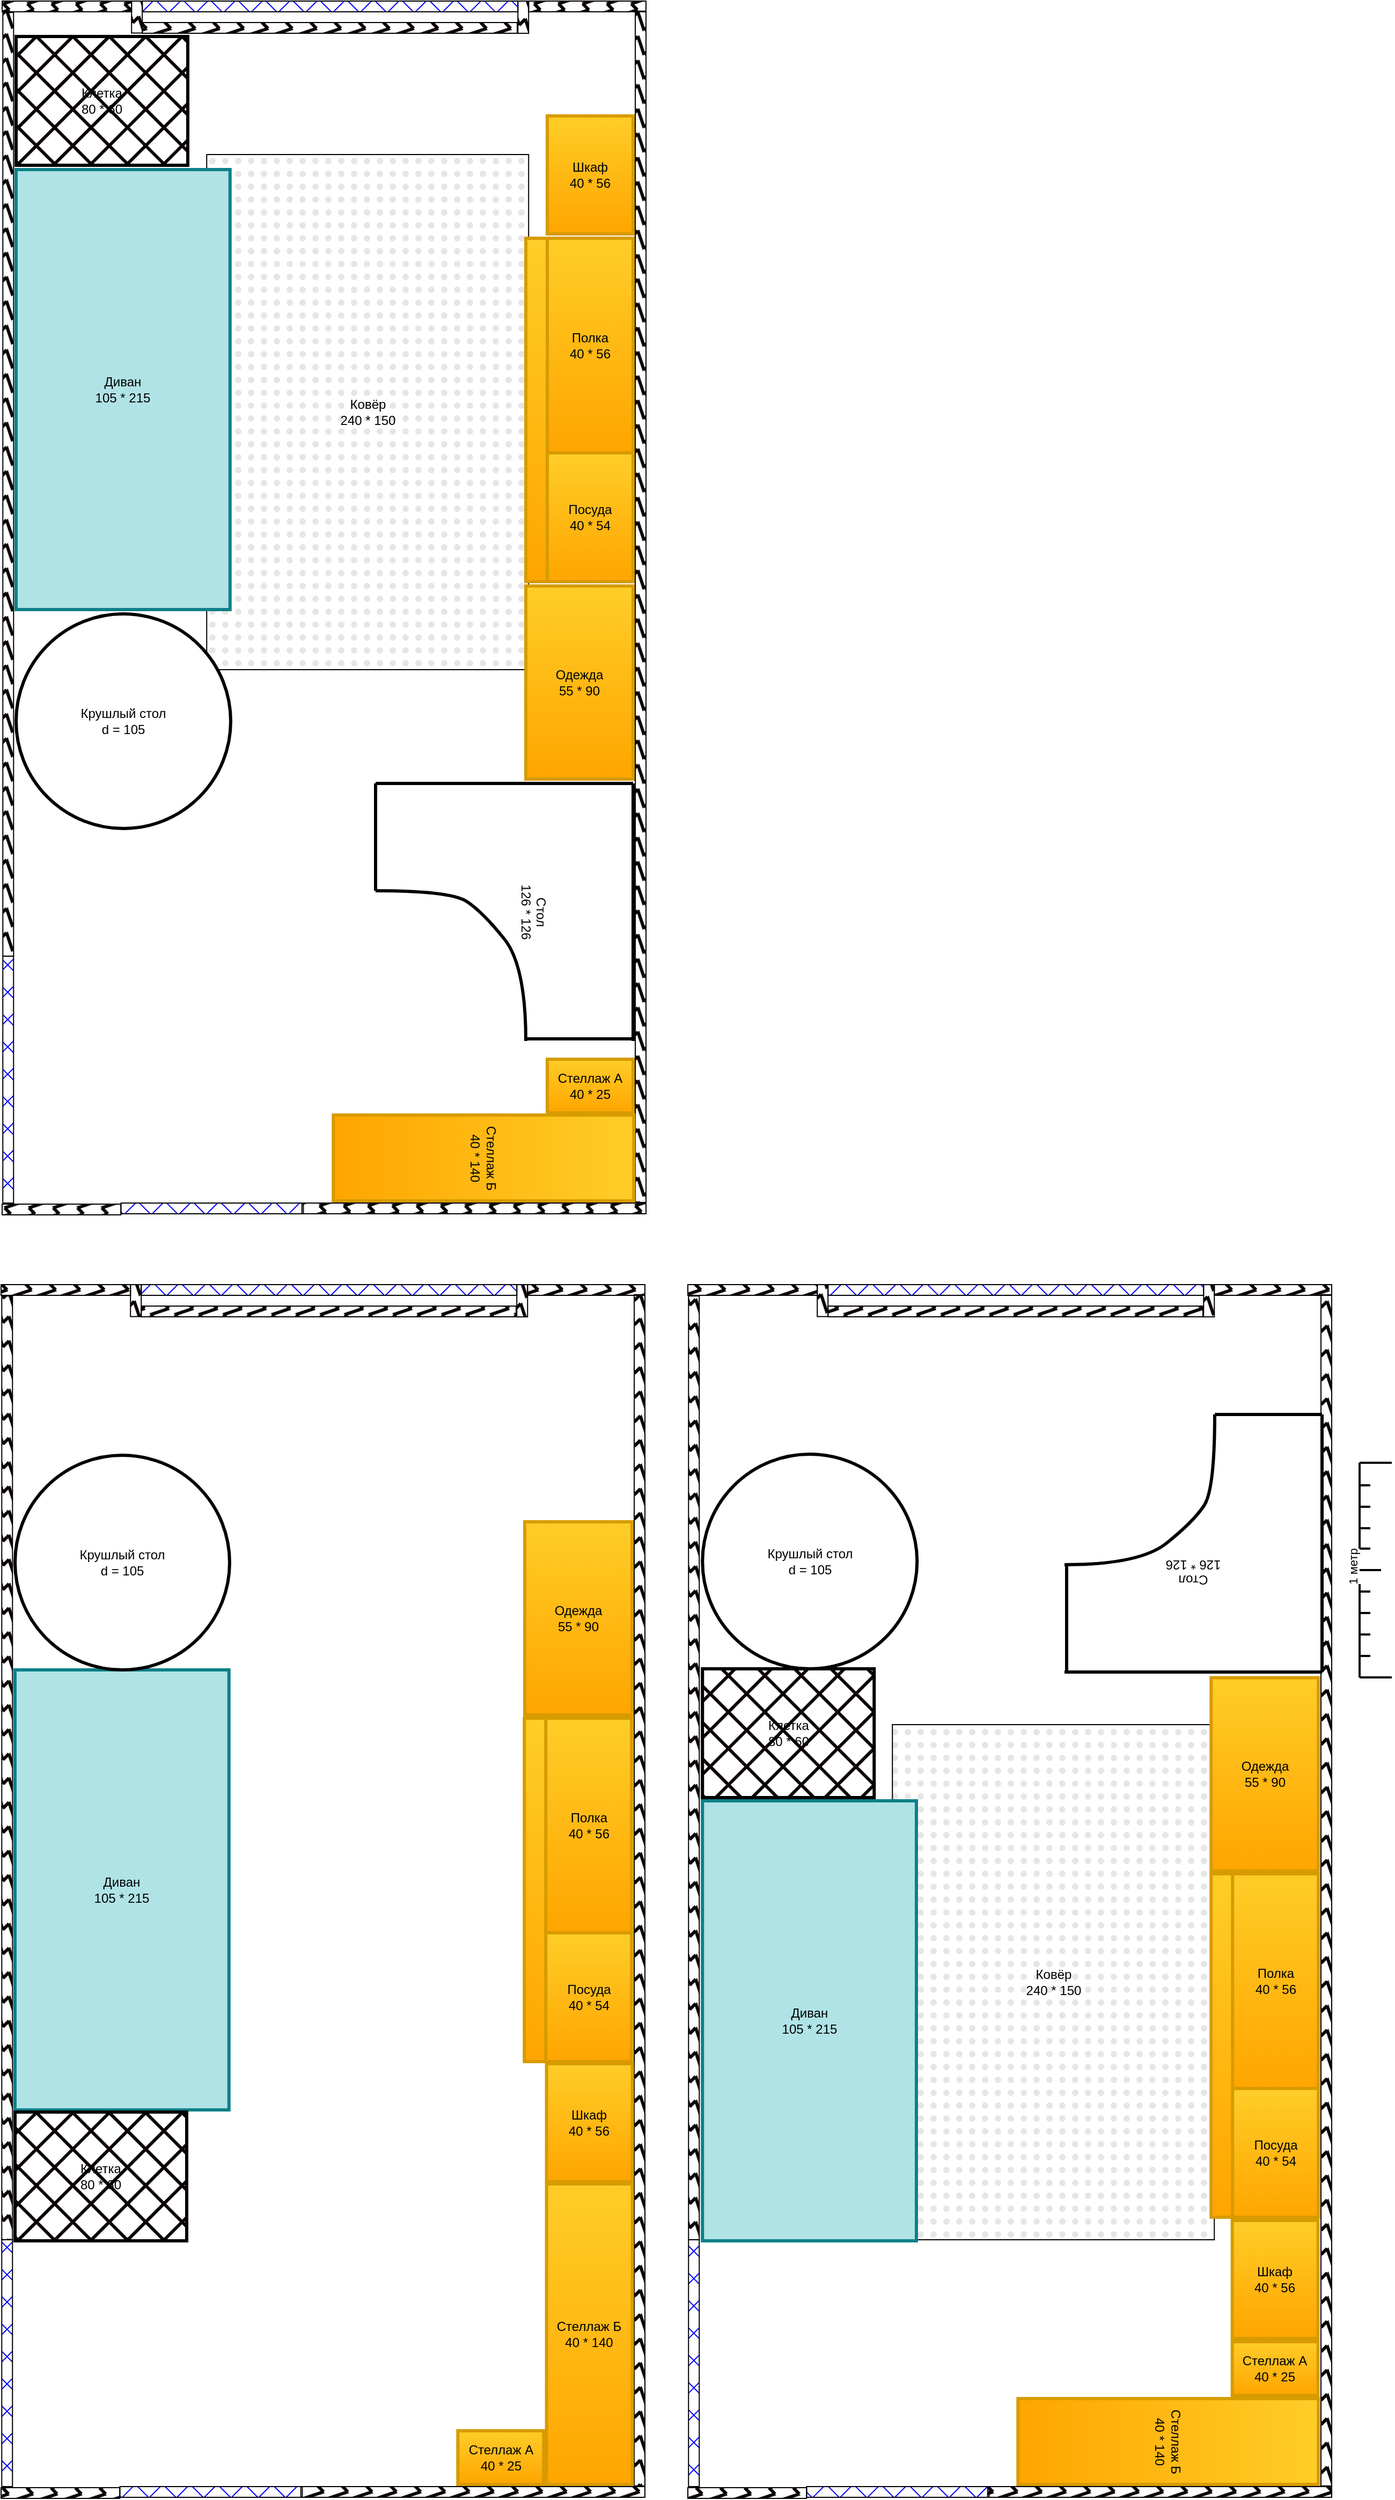 <mxfile version="24.6.4" type="device">
  <diagram name="Страница — 1" id="z2k131YGxTSWJx3n091f">
    <mxGraphModel dx="1456" dy="685" grid="1" gridSize="10" guides="1" tooltips="1" connect="1" arrows="1" fold="1" page="1" pageScale="1" pageWidth="827" pageHeight="1169" math="0" shadow="0">
      <root>
        <mxCell id="0" />
        <mxCell id="1" parent="0" />
        <mxCell id="00SHW70wzriPm4Pkz0ku-21" value="" style="group" vertex="1" connectable="0" parent="1">
          <mxGeometry x="30" y="33.0" width="600.015" height="1220" as="geometry" />
        </mxCell>
        <mxCell id="00SHW70wzriPm4Pkz0ku-22" value="Ковёр&lt;div&gt;240 * 150&lt;/div&gt;" style="rounded=0;whiteSpace=wrap;html=1;fillColor=#E6E6E6;fillStyle=dots;" vertex="1" parent="00SHW70wzriPm4Pkz0ku-21">
          <mxGeometry x="190.63" y="143.0" width="300" height="480" as="geometry" />
        </mxCell>
        <mxCell id="00SHW70wzriPm4Pkz0ku-4" value="" style="rounded=0;whiteSpace=wrap;html=1;rotation=-90;gradientColor=none;fillStyle=cross-hatch;fillColor=#0000FF;" vertex="1" parent="00SHW70wzriPm4Pkz0ku-21">
          <mxGeometry x="-109.37" y="1000" width="230" height="10" as="geometry" />
        </mxCell>
        <mxCell id="00SHW70wzriPm4Pkz0ku-5" value="" style="rounded=0;whiteSpace=wrap;html=1;rotation=-90;gradientColor=none;fillStyle=zigzag-line;fillColor=#0A0000;" vertex="1" parent="00SHW70wzriPm4Pkz0ku-21">
          <mxGeometry x="-434" y="445.28" width="879.29" height="10" as="geometry" />
        </mxCell>
        <mxCell id="00SHW70wzriPm4Pkz0ku-6" value="" style="rounded=0;whiteSpace=wrap;html=1;rotation=-90;gradientColor=none;fillStyle=zigzag-line;fillColor=#0A0000;" vertex="1" parent="00SHW70wzriPm4Pkz0ku-21">
          <mxGeometry x="40.01" y="559.39" width="1110.01" height="10" as="geometry" />
        </mxCell>
        <mxCell id="00SHW70wzriPm4Pkz0ku-7" value="" style="rounded=0;whiteSpace=wrap;html=1;rotation=-180;gradientColor=none;fillStyle=zigzag-line;fillColor=#0A0000;" vertex="1" parent="00SHW70wzriPm4Pkz0ku-21">
          <mxGeometry x="279.37" y="1120" width="320.63" height="10" as="geometry" />
        </mxCell>
        <mxCell id="00SHW70wzriPm4Pkz0ku-8" value="" style="rounded=0;whiteSpace=wrap;html=1;rotation=-180;gradientColor=none;fillStyle=cross-hatch;fillColor=#0000FF;" vertex="1" parent="00SHW70wzriPm4Pkz0ku-21">
          <mxGeometry x="110.73" y="1120" width="170" height="10" as="geometry" />
        </mxCell>
        <mxCell id="00SHW70wzriPm4Pkz0ku-9" value="" style="rounded=0;whiteSpace=wrap;html=1;rotation=-180;gradientColor=none;fillStyle=zigzag-line;fillColor=#0A0000;" vertex="1" parent="00SHW70wzriPm4Pkz0ku-21">
          <mxGeometry y="1121" width="110.63" height="10" as="geometry" />
        </mxCell>
        <mxCell id="00SHW70wzriPm4Pkz0ku-10" value="" style="rounded=0;whiteSpace=wrap;html=1;rotation=-180;gradientColor=none;fillStyle=zigzag-line;fillColor=#0A0000;" vertex="1" parent="00SHW70wzriPm4Pkz0ku-21">
          <mxGeometry y="2.132e-14" width="120.63" height="10" as="geometry" />
        </mxCell>
        <mxCell id="00SHW70wzriPm4Pkz0ku-11" value="" style="rounded=0;whiteSpace=wrap;html=1;rotation=-180;gradientColor=none;fillStyle=zigzag-line;fillColor=#0A0000;" vertex="1" parent="00SHW70wzriPm4Pkz0ku-21">
          <mxGeometry x="490.63" y="2.132e-14" width="109.37" height="10" as="geometry" />
        </mxCell>
        <mxCell id="00SHW70wzriPm4Pkz0ku-12" value="" style="rounded=0;whiteSpace=wrap;html=1;rotation=90;gradientColor=none;fillStyle=zigzag-line;fillColor=#0A0000;" vertex="1" parent="00SHW70wzriPm4Pkz0ku-21">
          <mxGeometry x="470.61" y="10.04" width="30.05" height="10" as="geometry" />
        </mxCell>
        <mxCell id="00SHW70wzriPm4Pkz0ku-13" value="" style="rounded=0;whiteSpace=wrap;html=1;rotation=90;gradientColor=none;fillStyle=zigzag-line;fillColor=#0A0000;" vertex="1" parent="00SHW70wzriPm4Pkz0ku-21">
          <mxGeometry x="110.73" y="9.91" width="29.75" height="10" as="geometry" />
        </mxCell>
        <mxCell id="00SHW70wzriPm4Pkz0ku-14" value="" style="rounded=0;whiteSpace=wrap;html=1;rotation=-180;gradientColor=none;fillStyle=zigzag-line;fillColor=#0A0000;" vertex="1" parent="00SHW70wzriPm4Pkz0ku-21">
          <mxGeometry x="130.63" y="20.0" width="349.37" height="10" as="geometry" />
        </mxCell>
        <mxCell id="00SHW70wzriPm4Pkz0ku-15" value="" style="rounded=0;whiteSpace=wrap;html=1;rotation=-180;gradientColor=none;fillStyle=cross-hatch;fillColor=#0000FF;" vertex="1" parent="00SHW70wzriPm4Pkz0ku-21">
          <mxGeometry x="130.63" y="2.132e-14" width="350" height="10" as="geometry" />
        </mxCell>
        <mxCell id="00SHW70wzriPm4Pkz0ku-18" value="Клетка&lt;div&gt;80 * 60&lt;/div&gt;" style="rounded=0;whiteSpace=wrap;html=1;fillStyle=cross-hatch;fillColor=#0A0000;strokeWidth=3;" vertex="1" parent="00SHW70wzriPm4Pkz0ku-21">
          <mxGeometry x="13" y="33.0" width="160" height="120" as="geometry" />
        </mxCell>
        <mxCell id="00SHW70wzriPm4Pkz0ku-17" value="Диван&lt;div&gt;105 * 215&lt;/div&gt;" style="rounded=0;whiteSpace=wrap;html=1;fillColor=#b0e3e6;strokeColor=#0e8088;strokeWidth=3;" vertex="1" parent="00SHW70wzriPm4Pkz0ku-21">
          <mxGeometry x="13" y="157.0" width="199.37" height="410" as="geometry" />
        </mxCell>
        <mxCell id="00SHW70wzriPm4Pkz0ku-19" value="Крушлый стол&lt;div&gt;d = 105&lt;/div&gt;" style="ellipse;whiteSpace=wrap;html=1;aspect=fixed;strokeWidth=3;" vertex="1" parent="00SHW70wzriPm4Pkz0ku-21">
          <mxGeometry x="13" y="571" width="200" height="200" as="geometry" />
        </mxCell>
        <mxCell id="00SHW70wzriPm4Pkz0ku-37" value="Стеллаж Б&lt;div&gt;40 * 140&lt;/div&gt;" style="rounded=0;whiteSpace=wrap;html=1;fillColor=#ffcd28;gradientColor=#ffa500;strokeColor=#d79b00;strokeWidth=3;rotation=90;" vertex="1" parent="00SHW70wzriPm4Pkz0ku-21">
          <mxGeometry x="408.63" y="938" width="80" height="280" as="geometry" />
        </mxCell>
        <mxCell id="00SHW70wzriPm4Pkz0ku-36" value="&lt;div&gt;Стеллаж А&lt;/div&gt;&lt;div&gt;40 * 25&lt;/div&gt;" style="rounded=0;whiteSpace=wrap;html=1;fillColor=#ffcd28;gradientColor=#ffa500;strokeColor=#d79b00;strokeWidth=3;" vertex="1" parent="00SHW70wzriPm4Pkz0ku-21">
          <mxGeometry x="508" y="986" width="80" height="50" as="geometry" />
        </mxCell>
        <mxCell id="00SHW70wzriPm4Pkz0ku-34" value="Стол&#xa;126 * 126&#xa;&#xa;&#xa;&#xa;" style="group;verticalAlign=middle;rotation=90;" vertex="1" connectable="0" parent="00SHW70wzriPm4Pkz0ku-21">
          <mxGeometry x="348" y="729" width="240" height="240" as="geometry" />
        </mxCell>
        <mxCell id="00SHW70wzriPm4Pkz0ku-29" value="" style="endArrow=none;html=1;rounded=0;strokeWidth=3;" edge="1" parent="00SHW70wzriPm4Pkz0ku-34">
          <mxGeometry width="50" height="50" relative="1" as="geometry">
            <mxPoint as="sourcePoint" />
            <mxPoint x="240" as="targetPoint" />
          </mxGeometry>
        </mxCell>
        <mxCell id="00SHW70wzriPm4Pkz0ku-30" value="" style="endArrow=none;html=1;rounded=0;strokeWidth=3;" edge="1" parent="00SHW70wzriPm4Pkz0ku-34">
          <mxGeometry width="50" height="50" relative="1" as="geometry">
            <mxPoint x="240" y="240" as="sourcePoint" />
            <mxPoint x="240" as="targetPoint" />
          </mxGeometry>
        </mxCell>
        <mxCell id="00SHW70wzriPm4Pkz0ku-31" value="" style="curved=1;endArrow=none;html=1;rounded=0;endFill=0;strokeWidth=3;" edge="1" parent="00SHW70wzriPm4Pkz0ku-34">
          <mxGeometry width="50" height="50" relative="1" as="geometry">
            <mxPoint y="100" as="sourcePoint" />
            <mxPoint x="140" y="240" as="targetPoint" />
            <Array as="points">
              <mxPoint x="70" y="100" />
              <mxPoint x="100" y="120" />
              <mxPoint x="140" y="170" />
            </Array>
          </mxGeometry>
        </mxCell>
        <mxCell id="00SHW70wzriPm4Pkz0ku-32" value="" style="endArrow=none;html=1;rounded=0;strokeWidth=3;" edge="1" parent="00SHW70wzriPm4Pkz0ku-34">
          <mxGeometry width="50" height="50" relative="1" as="geometry">
            <mxPoint x="140" y="238" as="sourcePoint" />
            <mxPoint x="240" y="238" as="targetPoint" />
          </mxGeometry>
        </mxCell>
        <mxCell id="00SHW70wzriPm4Pkz0ku-33" value="" style="endArrow=none;html=1;rounded=0;strokeWidth=3;" edge="1" parent="00SHW70wzriPm4Pkz0ku-34">
          <mxGeometry width="50" height="50" relative="1" as="geometry">
            <mxPoint as="sourcePoint" />
            <mxPoint y="100" as="targetPoint" />
          </mxGeometry>
        </mxCell>
        <mxCell id="00SHW70wzriPm4Pkz0ku-25" value="TV тумба&lt;div&gt;55 *163&lt;/div&gt;" style="rounded=0;whiteSpace=wrap;html=1;fillColor=#ffcd28;gradientColor=#ffa500;strokeColor=#d79b00;strokeWidth=3;" vertex="1" parent="00SHW70wzriPm4Pkz0ku-21">
          <mxGeometry x="488" y="221.0" width="100" height="320" as="geometry" />
        </mxCell>
        <mxCell id="00SHW70wzriPm4Pkz0ku-23" value="Шкаф&lt;div&gt;40 * 56&lt;/div&gt;" style="rounded=0;whiteSpace=wrap;html=1;fillColor=#ffcd28;gradientColor=#ffa500;strokeColor=#d79b00;strokeWidth=3;" vertex="1" parent="00SHW70wzriPm4Pkz0ku-21">
          <mxGeometry x="508" y="107.0" width="80" height="110" as="geometry" />
        </mxCell>
        <mxCell id="00SHW70wzriPm4Pkz0ku-24" value="Полка&lt;div&gt;40 * 56&lt;/div&gt;" style="rounded=0;whiteSpace=wrap;html=1;fillColor=#ffcd28;gradientColor=#ffa500;strokeColor=#d79b00;strokeWidth=3;" vertex="1" parent="00SHW70wzriPm4Pkz0ku-21">
          <mxGeometry x="508" y="221.0" width="80" height="200" as="geometry" />
        </mxCell>
        <mxCell id="00SHW70wzriPm4Pkz0ku-26" value="&lt;div&gt;Посуда&lt;/div&gt;&lt;div&gt;40 * 54&lt;/div&gt;" style="rounded=0;whiteSpace=wrap;html=1;fillColor=#ffcd28;gradientColor=#ffa500;strokeColor=#d79b00;strokeWidth=3;" vertex="1" parent="00SHW70wzriPm4Pkz0ku-21">
          <mxGeometry x="508" y="421" width="80" height="120" as="geometry" />
        </mxCell>
        <mxCell id="00SHW70wzriPm4Pkz0ku-27" value="&lt;div&gt;Одежда&lt;/div&gt;&lt;div&gt;55 * 90&lt;/div&gt;" style="rounded=0;whiteSpace=wrap;html=1;fillColor=#ffcd28;gradientColor=#ffa500;strokeColor=#d79b00;strokeWidth=3;" vertex="1" parent="00SHW70wzriPm4Pkz0ku-21">
          <mxGeometry x="488" y="545" width="100" height="180" as="geometry" />
        </mxCell>
        <mxCell id="00SHW70wzriPm4Pkz0ku-55" value="" style="group;rotation=90;" vertex="1" connectable="0" parent="1">
          <mxGeometry x="1210" y="1480" width="200" height="30" as="geometry" />
        </mxCell>
        <mxCell id="00SHW70wzriPm4Pkz0ku-56" value="1 метр" style="endArrow=none;html=1;rounded=0;strokeWidth=2;strokeColor=default;verticalAlign=bottom;horizontal=0;" edge="1" parent="00SHW70wzriPm4Pkz0ku-55">
          <mxGeometry width="50" height="50" relative="1" as="geometry">
            <mxPoint x="85" y="-85" as="sourcePoint" />
            <mxPoint x="85" y="115" as="targetPoint" />
          </mxGeometry>
        </mxCell>
        <mxCell id="00SHW70wzriPm4Pkz0ku-57" value="" style="endArrow=none;html=1;rounded=0;strokeWidth=2;" edge="1" parent="00SHW70wzriPm4Pkz0ku-55">
          <mxGeometry width="50" height="50" relative="1" as="geometry">
            <mxPoint x="85" y="115" as="sourcePoint" />
            <mxPoint x="115" y="115" as="targetPoint" />
          </mxGeometry>
        </mxCell>
        <mxCell id="00SHW70wzriPm4Pkz0ku-58" value="" style="endArrow=none;html=1;rounded=0;strokeWidth=2;" edge="1" parent="00SHW70wzriPm4Pkz0ku-55">
          <mxGeometry width="50" height="50" relative="1" as="geometry">
            <mxPoint x="85" y="-85" as="sourcePoint" />
            <mxPoint x="115" y="-85" as="targetPoint" />
          </mxGeometry>
        </mxCell>
        <mxCell id="00SHW70wzriPm4Pkz0ku-59" value="" style="endArrow=none;html=1;rounded=0;strokeWidth=2;" edge="1" parent="00SHW70wzriPm4Pkz0ku-55">
          <mxGeometry width="50" height="50" relative="1" as="geometry">
            <mxPoint x="85" y="15" as="sourcePoint" />
            <mxPoint x="105" y="15" as="targetPoint" />
          </mxGeometry>
        </mxCell>
        <mxCell id="00SHW70wzriPm4Pkz0ku-60" value="" style="endArrow=none;html=1;rounded=0;strokeWidth=2;" edge="1" parent="00SHW70wzriPm4Pkz0ku-55">
          <mxGeometry width="50" height="50" relative="1" as="geometry">
            <mxPoint x="85" y="35" as="sourcePoint" />
            <mxPoint x="95" y="35" as="targetPoint" />
          </mxGeometry>
        </mxCell>
        <mxCell id="00SHW70wzriPm4Pkz0ku-61" value="" style="endArrow=none;html=1;rounded=0;strokeWidth=2;" edge="1" parent="00SHW70wzriPm4Pkz0ku-55">
          <mxGeometry width="50" height="50" relative="1" as="geometry">
            <mxPoint x="85" y="55" as="sourcePoint" />
            <mxPoint x="85" y="55" as="targetPoint" />
            <Array as="points">
              <mxPoint x="95" y="55" />
            </Array>
          </mxGeometry>
        </mxCell>
        <mxCell id="00SHW70wzriPm4Pkz0ku-62" value="" style="endArrow=none;html=1;rounded=0;strokeWidth=2;" edge="1" parent="00SHW70wzriPm4Pkz0ku-55">
          <mxGeometry width="50" height="50" relative="1" as="geometry">
            <mxPoint x="85" y="75" as="sourcePoint" />
            <mxPoint x="85" y="75" as="targetPoint" />
            <Array as="points">
              <mxPoint x="95" y="75" />
            </Array>
          </mxGeometry>
        </mxCell>
        <mxCell id="00SHW70wzriPm4Pkz0ku-63" value="" style="endArrow=none;html=1;rounded=0;strokeWidth=2;" edge="1" parent="00SHW70wzriPm4Pkz0ku-55">
          <mxGeometry width="50" height="50" relative="1" as="geometry">
            <mxPoint x="85" y="-64" as="sourcePoint" />
            <mxPoint x="95" y="-64" as="targetPoint" />
          </mxGeometry>
        </mxCell>
        <mxCell id="00SHW70wzriPm4Pkz0ku-64" value="" style="endArrow=none;html=1;rounded=0;strokeWidth=2;" edge="1" parent="00SHW70wzriPm4Pkz0ku-55">
          <mxGeometry width="50" height="50" relative="1" as="geometry">
            <mxPoint x="85" y="-44" as="sourcePoint" />
            <mxPoint x="85" y="-44" as="targetPoint" />
            <Array as="points">
              <mxPoint x="95" y="-44" />
            </Array>
          </mxGeometry>
        </mxCell>
        <mxCell id="00SHW70wzriPm4Pkz0ku-65" value="" style="endArrow=none;html=1;rounded=0;strokeWidth=2;" edge="1" parent="00SHW70wzriPm4Pkz0ku-55">
          <mxGeometry width="50" height="50" relative="1" as="geometry">
            <mxPoint x="85" y="-24" as="sourcePoint" />
            <mxPoint x="85" y="-24" as="targetPoint" />
            <Array as="points">
              <mxPoint x="95" y="-24" />
            </Array>
          </mxGeometry>
        </mxCell>
        <mxCell id="00SHW70wzriPm4Pkz0ku-66" value="" style="endArrow=none;html=1;rounded=0;strokeWidth=2;" edge="1" parent="00SHW70wzriPm4Pkz0ku-55">
          <mxGeometry width="50" height="50" relative="1" as="geometry">
            <mxPoint x="85" y="-5" as="sourcePoint" />
            <mxPoint x="95" y="-5" as="targetPoint" />
          </mxGeometry>
        </mxCell>
        <mxCell id="00SHW70wzriPm4Pkz0ku-67" value="" style="endArrow=none;html=1;rounded=0;strokeWidth=2;" edge="1" parent="00SHW70wzriPm4Pkz0ku-55">
          <mxGeometry width="50" height="50" relative="1" as="geometry">
            <mxPoint x="85" y="95" as="sourcePoint" />
            <mxPoint x="95" y="95" as="targetPoint" />
          </mxGeometry>
        </mxCell>
        <mxCell id="00SHW70wzriPm4Pkz0ku-86" value="Стол&#xa;126 * 126&#xa;&#xa;&#xa;&#xa;" style="group;verticalAlign=middle;rotation=-180;" vertex="1" connectable="0" parent="1">
          <mxGeometry x="1020" y="1350" width="240" height="240" as="geometry" />
        </mxCell>
        <mxCell id="00SHW70wzriPm4Pkz0ku-87" value="" style="endArrow=none;html=1;rounded=0;strokeWidth=3;" edge="1" parent="00SHW70wzriPm4Pkz0ku-86">
          <mxGeometry width="50" height="50" relative="1" as="geometry">
            <mxPoint x="240" as="sourcePoint" />
            <mxPoint x="240" y="240" as="targetPoint" />
          </mxGeometry>
        </mxCell>
        <mxCell id="00SHW70wzriPm4Pkz0ku-88" value="" style="endArrow=none;html=1;rounded=0;strokeWidth=3;" edge="1" parent="00SHW70wzriPm4Pkz0ku-86">
          <mxGeometry width="50" height="50" relative="1" as="geometry">
            <mxPoint y="240" as="sourcePoint" />
            <mxPoint x="240" y="240" as="targetPoint" />
          </mxGeometry>
        </mxCell>
        <mxCell id="00SHW70wzriPm4Pkz0ku-89" value="" style="curved=1;endArrow=none;html=1;rounded=0;endFill=0;strokeWidth=3;" edge="1" parent="00SHW70wzriPm4Pkz0ku-86">
          <mxGeometry width="50" height="50" relative="1" as="geometry">
            <mxPoint x="140" as="sourcePoint" />
            <mxPoint y="140" as="targetPoint" />
            <Array as="points">
              <mxPoint x="140" y="70" />
              <mxPoint x="120" y="100" />
              <mxPoint x="70" y="140" />
            </Array>
          </mxGeometry>
        </mxCell>
        <mxCell id="00SHW70wzriPm4Pkz0ku-90" value="" style="endArrow=none;html=1;rounded=0;strokeWidth=3;" edge="1" parent="00SHW70wzriPm4Pkz0ku-86">
          <mxGeometry width="50" height="50" relative="1" as="geometry">
            <mxPoint x="2" y="140" as="sourcePoint" />
            <mxPoint x="2" y="240" as="targetPoint" />
          </mxGeometry>
        </mxCell>
        <mxCell id="00SHW70wzriPm4Pkz0ku-91" value="" style="endArrow=none;html=1;rounded=0;strokeWidth=3;" edge="1" parent="00SHW70wzriPm4Pkz0ku-86">
          <mxGeometry width="50" height="50" relative="1" as="geometry">
            <mxPoint x="240" as="sourcePoint" />
            <mxPoint x="140" as="targetPoint" />
          </mxGeometry>
        </mxCell>
        <mxCell id="00SHW70wzriPm4Pkz0ku-97" value="" style="group" vertex="1" connectable="0" parent="1">
          <mxGeometry x="29" y="1229" width="600.015" height="1131" as="geometry" />
        </mxCell>
        <mxCell id="00SHW70wzriPm4Pkz0ku-69" value="" style="rounded=0;whiteSpace=wrap;html=1;rotation=-90;gradientColor=none;fillStyle=cross-hatch;fillColor=#0000FF;" vertex="1" parent="00SHW70wzriPm4Pkz0ku-97">
          <mxGeometry x="-109.37" y="1000" width="230" height="10" as="geometry" />
        </mxCell>
        <mxCell id="00SHW70wzriPm4Pkz0ku-70" value="" style="rounded=0;whiteSpace=wrap;html=1;rotation=-90;gradientColor=none;fillStyle=zigzag-line;fillColor=#0A0000;" vertex="1" parent="00SHW70wzriPm4Pkz0ku-97">
          <mxGeometry x="-434" y="445.28" width="879.29" height="10" as="geometry" />
        </mxCell>
        <mxCell id="00SHW70wzriPm4Pkz0ku-71" value="" style="rounded=0;whiteSpace=wrap;html=1;rotation=-90;gradientColor=none;fillStyle=zigzag-line;fillColor=#0A0000;" vertex="1" parent="00SHW70wzriPm4Pkz0ku-97">
          <mxGeometry x="40.01" y="559.39" width="1110.01" height="10" as="geometry" />
        </mxCell>
        <mxCell id="00SHW70wzriPm4Pkz0ku-72" value="" style="rounded=0;whiteSpace=wrap;html=1;rotation=-180;gradientColor=none;fillStyle=zigzag-line;fillColor=#0A0000;" vertex="1" parent="00SHW70wzriPm4Pkz0ku-97">
          <mxGeometry x="279.37" y="1120" width="320.63" height="10" as="geometry" />
        </mxCell>
        <mxCell id="00SHW70wzriPm4Pkz0ku-73" value="" style="rounded=0;whiteSpace=wrap;html=1;rotation=-180;gradientColor=none;fillStyle=cross-hatch;fillColor=#0000FF;" vertex="1" parent="00SHW70wzriPm4Pkz0ku-97">
          <mxGeometry x="110.73" y="1120" width="170" height="10" as="geometry" />
        </mxCell>
        <mxCell id="00SHW70wzriPm4Pkz0ku-74" value="" style="rounded=0;whiteSpace=wrap;html=1;rotation=-180;gradientColor=none;fillStyle=zigzag-line;fillColor=#0A0000;" vertex="1" parent="00SHW70wzriPm4Pkz0ku-97">
          <mxGeometry y="1121" width="110.63" height="10" as="geometry" />
        </mxCell>
        <mxCell id="00SHW70wzriPm4Pkz0ku-75" value="" style="rounded=0;whiteSpace=wrap;html=1;rotation=-180;gradientColor=none;fillStyle=zigzag-line;fillColor=#0A0000;" vertex="1" parent="00SHW70wzriPm4Pkz0ku-97">
          <mxGeometry width="120.63" height="10" as="geometry" />
        </mxCell>
        <mxCell id="00SHW70wzriPm4Pkz0ku-76" value="" style="rounded=0;whiteSpace=wrap;html=1;rotation=-180;gradientColor=none;fillStyle=zigzag-line;fillColor=#0A0000;" vertex="1" parent="00SHW70wzriPm4Pkz0ku-97">
          <mxGeometry x="490.63" width="109.37" height="10" as="geometry" />
        </mxCell>
        <mxCell id="00SHW70wzriPm4Pkz0ku-77" value="" style="rounded=0;whiteSpace=wrap;html=1;rotation=90;gradientColor=none;fillStyle=zigzag-line;fillColor=#0A0000;" vertex="1" parent="00SHW70wzriPm4Pkz0ku-97">
          <mxGeometry x="470.61" y="10.04" width="30.05" height="10" as="geometry" />
        </mxCell>
        <mxCell id="00SHW70wzriPm4Pkz0ku-78" value="" style="rounded=0;whiteSpace=wrap;html=1;rotation=90;gradientColor=none;fillStyle=zigzag-line;fillColor=#0A0000;" vertex="1" parent="00SHW70wzriPm4Pkz0ku-97">
          <mxGeometry x="110.73" y="9.91" width="29.75" height="10" as="geometry" />
        </mxCell>
        <mxCell id="00SHW70wzriPm4Pkz0ku-79" value="" style="rounded=0;whiteSpace=wrap;html=1;rotation=-180;gradientColor=none;fillStyle=zigzag-line;fillColor=#0A0000;" vertex="1" parent="00SHW70wzriPm4Pkz0ku-97">
          <mxGeometry x="130.63" y="20" width="349.37" height="10" as="geometry" />
        </mxCell>
        <mxCell id="00SHW70wzriPm4Pkz0ku-80" value="" style="rounded=0;whiteSpace=wrap;html=1;rotation=-180;gradientColor=none;fillStyle=cross-hatch;fillColor=#0000FF;" vertex="1" parent="00SHW70wzriPm4Pkz0ku-97">
          <mxGeometry x="130.63" width="350" height="10" as="geometry" />
        </mxCell>
        <mxCell id="00SHW70wzriPm4Pkz0ku-82" value="Диван&lt;div&gt;105 * 215&lt;/div&gt;" style="rounded=0;whiteSpace=wrap;html=1;fillColor=#b0e3e6;strokeColor=#0e8088;strokeWidth=3;" vertex="1" parent="00SHW70wzriPm4Pkz0ku-97">
          <mxGeometry x="13" y="359" width="199.37" height="410" as="geometry" />
        </mxCell>
        <mxCell id="00SHW70wzriPm4Pkz0ku-84" value="Стеллаж Б&lt;div&gt;40 * 140&lt;/div&gt;" style="rounded=0;whiteSpace=wrap;html=1;fillColor=#ffcd28;gradientColor=#ffa500;strokeColor=#d79b00;strokeWidth=3;rotation=0;" vertex="1" parent="00SHW70wzriPm4Pkz0ku-97">
          <mxGeometry x="508.32" y="838" width="80" height="280" as="geometry" />
        </mxCell>
        <mxCell id="00SHW70wzriPm4Pkz0ku-93" value="Шкаф&lt;div&gt;40 * 56&lt;/div&gt;" style="rounded=0;whiteSpace=wrap;html=1;fillColor=#ffcd28;gradientColor=#ffa500;strokeColor=#d79b00;strokeWidth=3;" vertex="1" parent="00SHW70wzriPm4Pkz0ku-97">
          <mxGeometry x="508.32" y="726" width="80" height="110" as="geometry" />
        </mxCell>
        <mxCell id="00SHW70wzriPm4Pkz0ku-92" value="TV тумба&lt;div&gt;55 *163&lt;/div&gt;" style="rounded=0;whiteSpace=wrap;html=1;fillColor=#ffcd28;gradientColor=#ffa500;strokeColor=#d79b00;strokeWidth=3;" vertex="1" parent="00SHW70wzriPm4Pkz0ku-97">
          <mxGeometry x="487.63" y="404" width="100" height="320" as="geometry" />
        </mxCell>
        <mxCell id="00SHW70wzriPm4Pkz0ku-94" value="Полка&lt;div&gt;40 * 56&lt;/div&gt;" style="rounded=0;whiteSpace=wrap;html=1;fillColor=#ffcd28;gradientColor=#ffa500;strokeColor=#d79b00;strokeWidth=3;" vertex="1" parent="00SHW70wzriPm4Pkz0ku-97">
          <mxGeometry x="507.63" y="404" width="80" height="200" as="geometry" />
        </mxCell>
        <mxCell id="00SHW70wzriPm4Pkz0ku-95" value="&lt;div&gt;Посуда&lt;/div&gt;&lt;div&gt;40 * 54&lt;/div&gt;" style="rounded=0;whiteSpace=wrap;html=1;fillColor=#ffcd28;gradientColor=#ffa500;strokeColor=#d79b00;strokeWidth=3;" vertex="1" parent="00SHW70wzriPm4Pkz0ku-97">
          <mxGeometry x="507.63" y="604" width="80" height="120" as="geometry" />
        </mxCell>
        <mxCell id="00SHW70wzriPm4Pkz0ku-81" value="Клетка&lt;div&gt;80 * 60&lt;/div&gt;" style="rounded=0;whiteSpace=wrap;html=1;fillStyle=cross-hatch;fillColor=#0A0000;strokeWidth=3;" vertex="1" parent="00SHW70wzriPm4Pkz0ku-97">
          <mxGeometry x="13" y="771" width="160" height="120" as="geometry" />
        </mxCell>
        <mxCell id="00SHW70wzriPm4Pkz0ku-96" value="&lt;div&gt;Одежда&lt;/div&gt;&lt;div&gt;55 * 90&lt;/div&gt;" style="rounded=0;whiteSpace=wrap;html=1;fillColor=#ffcd28;gradientColor=#ffa500;strokeColor=#d79b00;strokeWidth=3;" vertex="1" parent="00SHW70wzriPm4Pkz0ku-97">
          <mxGeometry x="488" y="221" width="100" height="180" as="geometry" />
        </mxCell>
        <mxCell id="00SHW70wzriPm4Pkz0ku-83" value="Крушлый стол&lt;div&gt;d = 105&lt;/div&gt;" style="ellipse;whiteSpace=wrap;html=1;aspect=fixed;strokeWidth=3;" vertex="1" parent="00SHW70wzriPm4Pkz0ku-97">
          <mxGeometry x="13" y="159" width="200" height="200" as="geometry" />
        </mxCell>
        <mxCell id="00SHW70wzriPm4Pkz0ku-85" value="&lt;div&gt;Стеллаж А&lt;/div&gt;&lt;div&gt;40 * 25&lt;/div&gt;" style="rounded=0;whiteSpace=wrap;html=1;fillColor=#ffcd28;gradientColor=#ffa500;strokeColor=#d79b00;strokeWidth=3;" vertex="1" parent="00SHW70wzriPm4Pkz0ku-97">
          <mxGeometry x="425.66" y="1068" width="80" height="50" as="geometry" />
        </mxCell>
        <mxCell id="00SHW70wzriPm4Pkz0ku-98" value="" style="group" vertex="1" connectable="0" parent="1">
          <mxGeometry x="669" y="1229" width="600.015" height="1131" as="geometry" />
        </mxCell>
        <mxCell id="00SHW70wzriPm4Pkz0ku-68" value="Ковёр&lt;div&gt;240 * 150&lt;/div&gt;" style="rounded=0;whiteSpace=wrap;html=1;fillColor=#E6E6E6;fillStyle=dots;" vertex="1" parent="00SHW70wzriPm4Pkz0ku-98">
          <mxGeometry x="190.63" y="410" width="300" height="480" as="geometry" />
        </mxCell>
        <mxCell id="00SHW70wzriPm4Pkz0ku-99" value="" style="rounded=0;whiteSpace=wrap;html=1;rotation=-90;gradientColor=none;fillStyle=cross-hatch;fillColor=#0000FF;" vertex="1" parent="00SHW70wzriPm4Pkz0ku-98">
          <mxGeometry x="-109.37" y="1000" width="230" height="10" as="geometry" />
        </mxCell>
        <mxCell id="00SHW70wzriPm4Pkz0ku-100" value="" style="rounded=0;whiteSpace=wrap;html=1;rotation=-90;gradientColor=none;fillStyle=zigzag-line;fillColor=#0A0000;" vertex="1" parent="00SHW70wzriPm4Pkz0ku-98">
          <mxGeometry x="-434" y="445.28" width="879.29" height="10" as="geometry" />
        </mxCell>
        <mxCell id="00SHW70wzriPm4Pkz0ku-101" value="" style="rounded=0;whiteSpace=wrap;html=1;rotation=-90;gradientColor=none;fillStyle=zigzag-line;fillColor=#0A0000;" vertex="1" parent="00SHW70wzriPm4Pkz0ku-98">
          <mxGeometry x="40.01" y="559.39" width="1110.01" height="10" as="geometry" />
        </mxCell>
        <mxCell id="00SHW70wzriPm4Pkz0ku-102" value="" style="rounded=0;whiteSpace=wrap;html=1;rotation=-180;gradientColor=none;fillStyle=zigzag-line;fillColor=#0A0000;" vertex="1" parent="00SHW70wzriPm4Pkz0ku-98">
          <mxGeometry x="279.37" y="1120" width="320.63" height="10" as="geometry" />
        </mxCell>
        <mxCell id="00SHW70wzriPm4Pkz0ku-103" value="" style="rounded=0;whiteSpace=wrap;html=1;rotation=-180;gradientColor=none;fillStyle=cross-hatch;fillColor=#0000FF;" vertex="1" parent="00SHW70wzriPm4Pkz0ku-98">
          <mxGeometry x="110.73" y="1120" width="170" height="10" as="geometry" />
        </mxCell>
        <mxCell id="00SHW70wzriPm4Pkz0ku-104" value="" style="rounded=0;whiteSpace=wrap;html=1;rotation=-180;gradientColor=none;fillStyle=zigzag-line;fillColor=#0A0000;" vertex="1" parent="00SHW70wzriPm4Pkz0ku-98">
          <mxGeometry y="1121" width="110.63" height="10" as="geometry" />
        </mxCell>
        <mxCell id="00SHW70wzriPm4Pkz0ku-105" value="" style="rounded=0;whiteSpace=wrap;html=1;rotation=-180;gradientColor=none;fillStyle=zigzag-line;fillColor=#0A0000;" vertex="1" parent="00SHW70wzriPm4Pkz0ku-98">
          <mxGeometry width="120.63" height="10" as="geometry" />
        </mxCell>
        <mxCell id="00SHW70wzriPm4Pkz0ku-106" value="" style="rounded=0;whiteSpace=wrap;html=1;rotation=-180;gradientColor=none;fillStyle=zigzag-line;fillColor=#0A0000;" vertex="1" parent="00SHW70wzriPm4Pkz0ku-98">
          <mxGeometry x="490.63" width="109.37" height="10" as="geometry" />
        </mxCell>
        <mxCell id="00SHW70wzriPm4Pkz0ku-107" value="" style="rounded=0;whiteSpace=wrap;html=1;rotation=90;gradientColor=none;fillStyle=zigzag-line;fillColor=#0A0000;" vertex="1" parent="00SHW70wzriPm4Pkz0ku-98">
          <mxGeometry x="470.61" y="10.04" width="30.05" height="10" as="geometry" />
        </mxCell>
        <mxCell id="00SHW70wzriPm4Pkz0ku-108" value="" style="rounded=0;whiteSpace=wrap;html=1;rotation=90;gradientColor=none;fillStyle=zigzag-line;fillColor=#0A0000;" vertex="1" parent="00SHW70wzriPm4Pkz0ku-98">
          <mxGeometry x="110.73" y="9.91" width="29.75" height="10" as="geometry" />
        </mxCell>
        <mxCell id="00SHW70wzriPm4Pkz0ku-109" value="" style="rounded=0;whiteSpace=wrap;html=1;rotation=-180;gradientColor=none;fillStyle=zigzag-line;fillColor=#0A0000;" vertex="1" parent="00SHW70wzriPm4Pkz0ku-98">
          <mxGeometry x="130.63" y="20" width="349.37" height="10" as="geometry" />
        </mxCell>
        <mxCell id="00SHW70wzriPm4Pkz0ku-110" value="" style="rounded=0;whiteSpace=wrap;html=1;rotation=-180;gradientColor=none;fillStyle=cross-hatch;fillColor=#0000FF;" vertex="1" parent="00SHW70wzriPm4Pkz0ku-98">
          <mxGeometry x="130.63" width="350" height="10" as="geometry" />
        </mxCell>
        <mxCell id="00SHW70wzriPm4Pkz0ku-111" value="Диван&lt;div&gt;105 * 215&lt;/div&gt;" style="rounded=0;whiteSpace=wrap;html=1;fillColor=#b0e3e6;strokeColor=#0e8088;strokeWidth=3;" vertex="1" parent="00SHW70wzriPm4Pkz0ku-98">
          <mxGeometry x="13.63" y="481" width="199.37" height="410" as="geometry" />
        </mxCell>
        <mxCell id="00SHW70wzriPm4Pkz0ku-119" value="Крушлый стол&lt;div&gt;d = 105&lt;/div&gt;" style="ellipse;whiteSpace=wrap;html=1;aspect=fixed;strokeWidth=3;" vertex="1" parent="00SHW70wzriPm4Pkz0ku-98">
          <mxGeometry x="13.63" y="158" width="200" height="200" as="geometry" />
        </mxCell>
        <mxCell id="00SHW70wzriPm4Pkz0ku-112" value="Стеллаж Б&lt;div&gt;40 * 140&lt;/div&gt;" style="rounded=0;whiteSpace=wrap;html=1;fillColor=#ffcd28;gradientColor=#ffa500;strokeColor=#d79b00;strokeWidth=3;rotation=90;" vertex="1" parent="00SHW70wzriPm4Pkz0ku-98">
          <mxGeometry x="407.66" y="938" width="80" height="280" as="geometry" />
        </mxCell>
        <mxCell id="00SHW70wzriPm4Pkz0ku-114" value="TV тумба&lt;div&gt;55 *163&lt;/div&gt;" style="rounded=0;whiteSpace=wrap;html=1;fillColor=#ffcd28;gradientColor=#ffa500;strokeColor=#d79b00;strokeWidth=3;" vertex="1" parent="00SHW70wzriPm4Pkz0ku-98">
          <mxGeometry x="487.63" y="549" width="100" height="320" as="geometry" />
        </mxCell>
        <mxCell id="00SHW70wzriPm4Pkz0ku-115" value="Полка&lt;div&gt;40 * 56&lt;/div&gt;" style="rounded=0;whiteSpace=wrap;html=1;fillColor=#ffcd28;gradientColor=#ffa500;strokeColor=#d79b00;strokeWidth=3;" vertex="1" parent="00SHW70wzriPm4Pkz0ku-98">
          <mxGeometry x="507.63" y="549" width="80" height="200" as="geometry" />
        </mxCell>
        <mxCell id="00SHW70wzriPm4Pkz0ku-116" value="&lt;div&gt;Посуда&lt;/div&gt;&lt;div&gt;40 * 54&lt;/div&gt;" style="rounded=0;whiteSpace=wrap;html=1;fillColor=#ffcd28;gradientColor=#ffa500;strokeColor=#d79b00;strokeWidth=3;" vertex="1" parent="00SHW70wzriPm4Pkz0ku-98">
          <mxGeometry x="507.63" y="749" width="80" height="120" as="geometry" />
        </mxCell>
        <mxCell id="00SHW70wzriPm4Pkz0ku-120" value="&lt;div&gt;Стеллаж А&lt;/div&gt;&lt;div&gt;40 * 25&lt;/div&gt;" style="rounded=0;whiteSpace=wrap;html=1;fillColor=#ffcd28;gradientColor=#ffa500;strokeColor=#d79b00;strokeWidth=3;" vertex="1" parent="00SHW70wzriPm4Pkz0ku-98">
          <mxGeometry x="507.32" y="985" width="80" height="50" as="geometry" />
        </mxCell>
        <mxCell id="00SHW70wzriPm4Pkz0ku-113" value="Шкаф&lt;div&gt;40 * 56&lt;/div&gt;" style="rounded=0;whiteSpace=wrap;html=1;fillColor=#ffcd28;gradientColor=#ffa500;strokeColor=#d79b00;strokeWidth=3;" vertex="1" parent="00SHW70wzriPm4Pkz0ku-98">
          <mxGeometry x="507.32" y="872" width="80" height="110" as="geometry" />
        </mxCell>
        <mxCell id="00SHW70wzriPm4Pkz0ku-118" value="&lt;div&gt;Одежда&lt;/div&gt;&lt;div&gt;55 * 90&lt;/div&gt;" style="rounded=0;whiteSpace=wrap;html=1;fillColor=#ffcd28;gradientColor=#ffa500;strokeColor=#d79b00;strokeWidth=3;" vertex="1" parent="00SHW70wzriPm4Pkz0ku-98">
          <mxGeometry x="487.66" y="366.28" width="100" height="180" as="geometry" />
        </mxCell>
        <mxCell id="00SHW70wzriPm4Pkz0ku-117" value="Клетка&lt;div&gt;80 * 60&lt;/div&gt;" style="rounded=0;whiteSpace=wrap;html=1;fillStyle=cross-hatch;fillColor=#0A0000;strokeWidth=3;" vertex="1" parent="00SHW70wzriPm4Pkz0ku-98">
          <mxGeometry x="13.63" y="358" width="160" height="120" as="geometry" />
        </mxCell>
      </root>
    </mxGraphModel>
  </diagram>
</mxfile>
